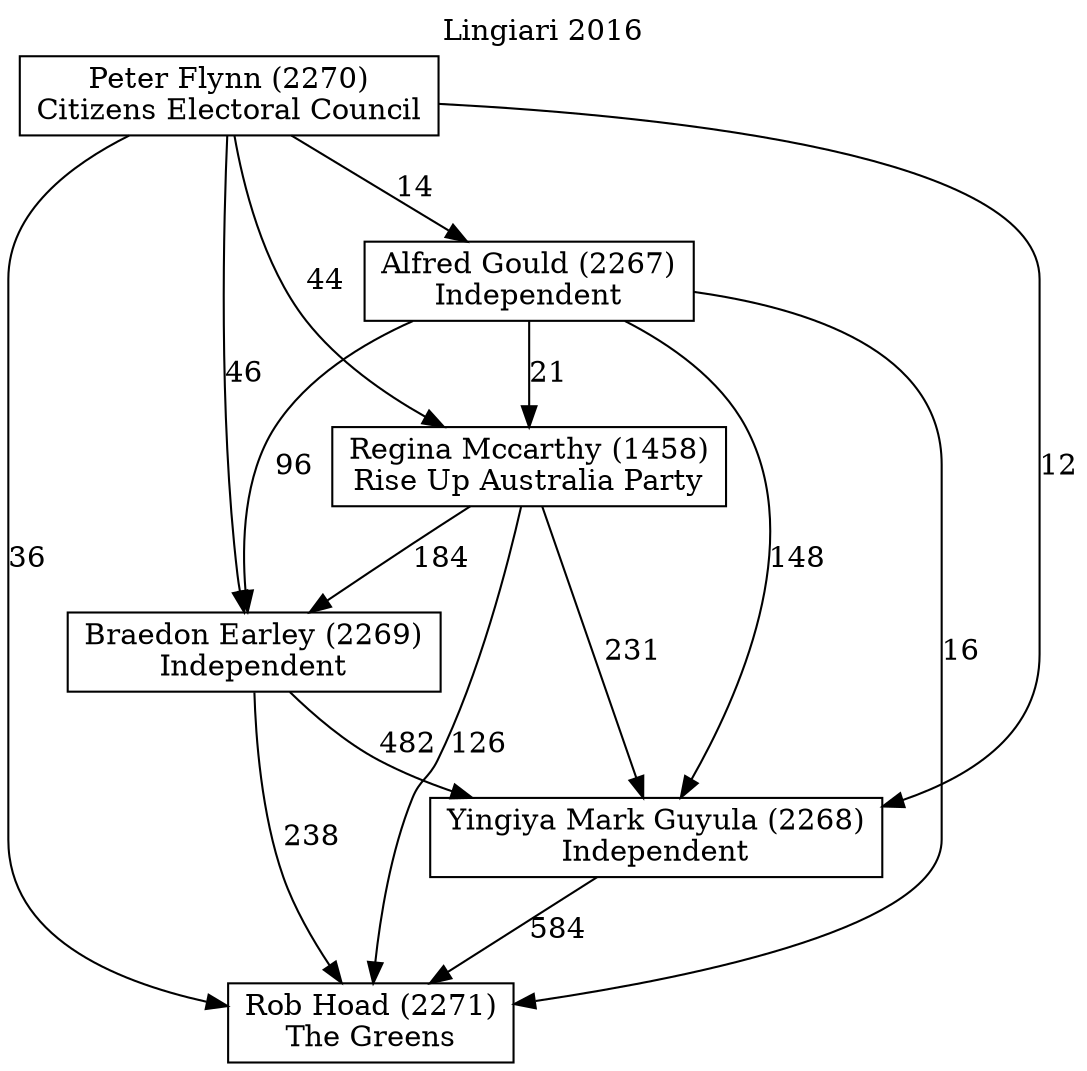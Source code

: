 // House preference flow
digraph "Rob Hoad (2271)_Lingiari_2016" {
	graph [label="Lingiari 2016" labelloc=t mclimit=10]
	node [shape=box]
	"Peter Flynn (2270)" [label="Peter Flynn (2270)
Citizens Electoral Council"]
	"Yingiya Mark Guyula (2268)" [label="Yingiya Mark Guyula (2268)
Independent"]
	"Braedon Earley (2269)" [label="Braedon Earley (2269)
Independent"]
	"Rob Hoad (2271)" [label="Rob Hoad (2271)
The Greens"]
	"Regina Mccarthy (1458)" [label="Regina Mccarthy (1458)
Rise Up Australia Party"]
	"Alfred Gould (2267)" [label="Alfred Gould (2267)
Independent"]
	"Braedon Earley (2269)" -> "Yingiya Mark Guyula (2268)" [label=482]
	"Peter Flynn (2270)" -> "Braedon Earley (2269)" [label=46]
	"Alfred Gould (2267)" -> "Braedon Earley (2269)" [label=96]
	"Alfred Gould (2267)" -> "Yingiya Mark Guyula (2268)" [label=148]
	"Peter Flynn (2270)" -> "Alfred Gould (2267)" [label=14]
	"Braedon Earley (2269)" -> "Rob Hoad (2271)" [label=238]
	"Alfred Gould (2267)" -> "Rob Hoad (2271)" [label=16]
	"Yingiya Mark Guyula (2268)" -> "Rob Hoad (2271)" [label=584]
	"Alfred Gould (2267)" -> "Regina Mccarthy (1458)" [label=21]
	"Peter Flynn (2270)" -> "Rob Hoad (2271)" [label=36]
	"Regina Mccarthy (1458)" -> "Braedon Earley (2269)" [label=184]
	"Peter Flynn (2270)" -> "Yingiya Mark Guyula (2268)" [label=12]
	"Regina Mccarthy (1458)" -> "Yingiya Mark Guyula (2268)" [label=231]
	"Peter Flynn (2270)" -> "Regina Mccarthy (1458)" [label=44]
	"Regina Mccarthy (1458)" -> "Rob Hoad (2271)" [label=126]
}
